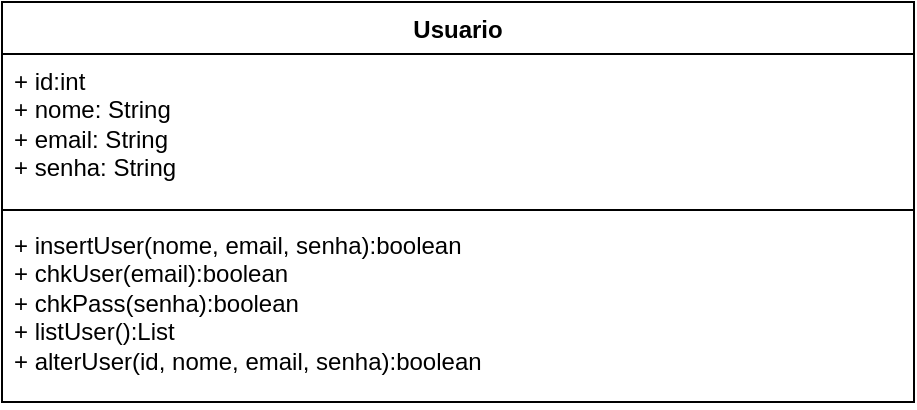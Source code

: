 <mxfile version="28.0.7">
  <diagram name="Página-1" id="KfZouXd_GRW3LaWXDHsn">
    <mxGraphModel dx="570" dy="311" grid="1" gridSize="10" guides="1" tooltips="1" connect="1" arrows="1" fold="1" page="1" pageScale="1" pageWidth="827" pageHeight="1169" math="0" shadow="0">
      <root>
        <mxCell id="0" />
        <mxCell id="1" parent="0" />
        <mxCell id="hNi1bljAhtOyejnqNRRF-1" value="Usuario" style="swimlane;fontStyle=1;align=center;verticalAlign=top;childLayout=stackLayout;horizontal=1;startSize=26;horizontalStack=0;resizeParent=1;resizeParentMax=0;resizeLast=0;collapsible=1;marginBottom=0;whiteSpace=wrap;html=1;" vertex="1" parent="1">
          <mxGeometry x="186" y="290" width="456" height="200" as="geometry" />
        </mxCell>
        <mxCell id="hNi1bljAhtOyejnqNRRF-2" value="+ id:int&lt;div&gt;+ nome: String&lt;/div&gt;&lt;div&gt;+ email: String&lt;/div&gt;&lt;div&gt;+ senha: String&lt;/div&gt;&lt;div&gt;&lt;br&gt;&lt;/div&gt;" style="text;align=left;verticalAlign=top;spacingLeft=4;spacingRight=4;overflow=hidden;rotatable=0;points=[[0,0.5],[1,0.5]];portConstraint=eastwest;whiteSpace=wrap;html=1;" vertex="1" parent="hNi1bljAhtOyejnqNRRF-1">
          <mxGeometry y="26" width="456" height="74" as="geometry" />
        </mxCell>
        <mxCell id="hNi1bljAhtOyejnqNRRF-3" value="" style="line;strokeWidth=1;fillColor=none;align=left;verticalAlign=middle;spacingTop=-1;spacingLeft=3;spacingRight=3;rotatable=0;labelPosition=right;points=[];portConstraint=eastwest;strokeColor=inherit;" vertex="1" parent="hNi1bljAhtOyejnqNRRF-1">
          <mxGeometry y="100" width="456" height="8" as="geometry" />
        </mxCell>
        <mxCell id="hNi1bljAhtOyejnqNRRF-4" value="+ insertUser(nome, email, senha):boolean&lt;div&gt;+ chkUser(email):boolean&lt;/div&gt;&lt;div&gt;+ chkPass(senha):boolean&lt;/div&gt;&lt;div&gt;+ listUser():List&lt;/div&gt;&lt;div&gt;+ alterUser(id, nome, email, senha):boolean&lt;/div&gt;" style="text;strokeColor=none;fillColor=none;align=left;verticalAlign=top;spacingLeft=4;spacingRight=4;overflow=hidden;rotatable=0;points=[[0,0.5],[1,0.5]];portConstraint=eastwest;whiteSpace=wrap;html=1;" vertex="1" parent="hNi1bljAhtOyejnqNRRF-1">
          <mxGeometry y="108" width="456" height="92" as="geometry" />
        </mxCell>
      </root>
    </mxGraphModel>
  </diagram>
</mxfile>
